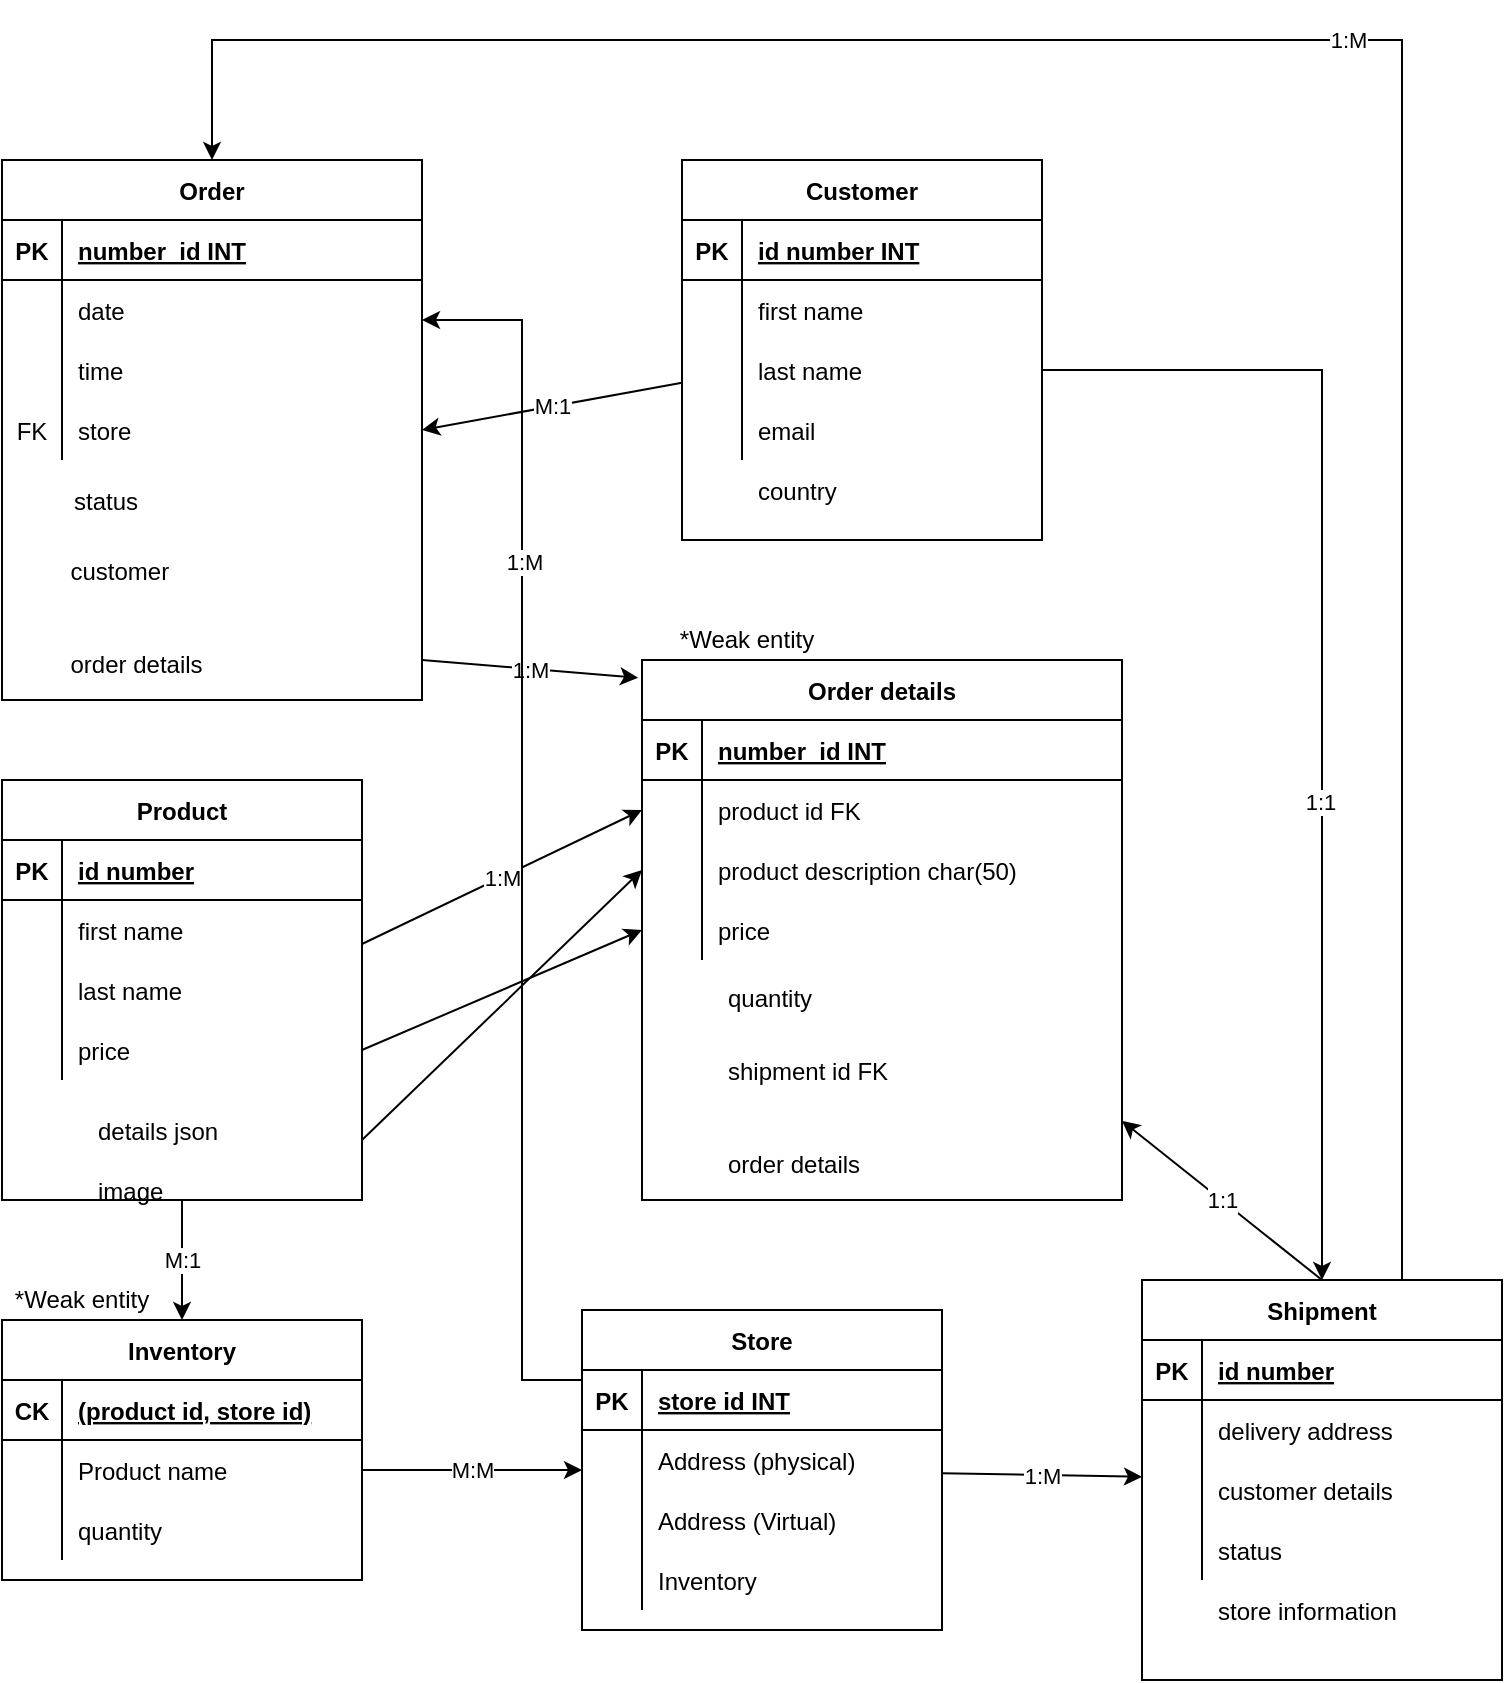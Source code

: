 <mxfile version="14.3.0" type="device"><diagram id="R2lEEEUBdFMjLlhIrx00" name="Page-1"><mxGraphModel dx="1755" dy="3083" grid="1" gridSize="10" guides="1" tooltips="1" connect="1" arrows="1" fold="1" page="1" pageScale="1" pageWidth="850" pageHeight="1100" math="0" shadow="0" extFonts="Permanent Marker^https://fonts.googleapis.com/css?family=Permanent+Marker"><root><mxCell id="0"/><mxCell id="1" parent="0"/><mxCell id="TkRcRqRjMgJe6GnKLDPx-48" value="" style="group" vertex="1" connectable="0" parent="1"><mxGeometry x="50" y="-930" width="210" height="270" as="geometry"/></mxCell><mxCell id="TkRcRqRjMgJe6GnKLDPx-2" value="Order" style="shape=table;startSize=30;container=1;collapsible=1;childLayout=tableLayout;fixedRows=1;rowLines=0;fontStyle=1;align=center;resizeLast=1;" vertex="1" parent="TkRcRqRjMgJe6GnKLDPx-48"><mxGeometry width="210" height="270" as="geometry"/></mxCell><mxCell id="TkRcRqRjMgJe6GnKLDPx-3" value="" style="shape=partialRectangle;collapsible=0;dropTarget=0;pointerEvents=0;fillColor=none;top=0;left=0;bottom=1;right=0;points=[[0,0.5],[1,0.5]];portConstraint=eastwest;" vertex="1" parent="TkRcRqRjMgJe6GnKLDPx-2"><mxGeometry y="30" width="210" height="30" as="geometry"/></mxCell><mxCell id="TkRcRqRjMgJe6GnKLDPx-4" value="PK" style="shape=partialRectangle;connectable=0;fillColor=none;top=0;left=0;bottom=0;right=0;fontStyle=1;overflow=hidden;" vertex="1" parent="TkRcRqRjMgJe6GnKLDPx-3"><mxGeometry width="30" height="30" as="geometry"/></mxCell><mxCell id="TkRcRqRjMgJe6GnKLDPx-5" value="number_id INT" style="shape=partialRectangle;connectable=0;fillColor=none;top=0;left=0;bottom=0;right=0;align=left;spacingLeft=6;fontStyle=5;overflow=hidden;" vertex="1" parent="TkRcRqRjMgJe6GnKLDPx-3"><mxGeometry x="30" width="180" height="30" as="geometry"/></mxCell><mxCell id="TkRcRqRjMgJe6GnKLDPx-6" value="" style="shape=partialRectangle;collapsible=0;dropTarget=0;pointerEvents=0;fillColor=none;top=0;left=0;bottom=0;right=0;points=[[0,0.5],[1,0.5]];portConstraint=eastwest;" vertex="1" parent="TkRcRqRjMgJe6GnKLDPx-2"><mxGeometry y="60" width="210" height="30" as="geometry"/></mxCell><mxCell id="TkRcRqRjMgJe6GnKLDPx-7" value="" style="shape=partialRectangle;connectable=0;fillColor=none;top=0;left=0;bottom=0;right=0;editable=1;overflow=hidden;" vertex="1" parent="TkRcRqRjMgJe6GnKLDPx-6"><mxGeometry width="30" height="30" as="geometry"/></mxCell><mxCell id="TkRcRqRjMgJe6GnKLDPx-8" value="date" style="shape=partialRectangle;connectable=0;fillColor=none;top=0;left=0;bottom=0;right=0;align=left;spacingLeft=6;overflow=hidden;" vertex="1" parent="TkRcRqRjMgJe6GnKLDPx-6"><mxGeometry x="30" width="180" height="30" as="geometry"/></mxCell><mxCell id="TkRcRqRjMgJe6GnKLDPx-9" value="" style="shape=partialRectangle;collapsible=0;dropTarget=0;pointerEvents=0;fillColor=none;top=0;left=0;bottom=0;right=0;points=[[0,0.5],[1,0.5]];portConstraint=eastwest;" vertex="1" parent="TkRcRqRjMgJe6GnKLDPx-2"><mxGeometry y="90" width="210" height="30" as="geometry"/></mxCell><mxCell id="TkRcRqRjMgJe6GnKLDPx-10" value="" style="shape=partialRectangle;connectable=0;fillColor=none;top=0;left=0;bottom=0;right=0;editable=1;overflow=hidden;" vertex="1" parent="TkRcRqRjMgJe6GnKLDPx-9"><mxGeometry width="30" height="30" as="geometry"/></mxCell><mxCell id="TkRcRqRjMgJe6GnKLDPx-11" value="time" style="shape=partialRectangle;connectable=0;fillColor=none;top=0;left=0;bottom=0;right=0;align=left;spacingLeft=6;overflow=hidden;" vertex="1" parent="TkRcRqRjMgJe6GnKLDPx-9"><mxGeometry x="30" width="180" height="30" as="geometry"/></mxCell><mxCell id="TkRcRqRjMgJe6GnKLDPx-12" value="" style="shape=partialRectangle;collapsible=0;dropTarget=0;pointerEvents=0;fillColor=none;top=0;left=0;bottom=0;right=0;points=[[0,0.5],[1,0.5]];portConstraint=eastwest;" vertex="1" parent="TkRcRqRjMgJe6GnKLDPx-2"><mxGeometry y="120" width="210" height="30" as="geometry"/></mxCell><mxCell id="TkRcRqRjMgJe6GnKLDPx-13" value="FK" style="shape=partialRectangle;connectable=0;fillColor=none;top=0;left=0;bottom=0;right=0;editable=1;overflow=hidden;" vertex="1" parent="TkRcRqRjMgJe6GnKLDPx-12"><mxGeometry width="30" height="30" as="geometry"/></mxCell><mxCell id="TkRcRqRjMgJe6GnKLDPx-14" value="store" style="shape=partialRectangle;connectable=0;fillColor=none;top=0;left=0;bottom=0;right=0;align=left;spacingLeft=6;overflow=hidden;" vertex="1" parent="TkRcRqRjMgJe6GnKLDPx-12"><mxGeometry x="30" width="180" height="30" as="geometry"/></mxCell><mxCell id="TkRcRqRjMgJe6GnKLDPx-47" value="customer" style="shape=partialRectangle;connectable=0;fillColor=none;top=0;left=0;bottom=0;right=0;align=left;spacingLeft=6;overflow=hidden;" vertex="1" parent="TkRcRqRjMgJe6GnKLDPx-48"><mxGeometry x="26.25" y="186.819" width="183.75" height="36.818" as="geometry"/></mxCell><mxCell id="TkRcRqRjMgJe6GnKLDPx-116" value="order details" style="shape=partialRectangle;connectable=0;fillColor=none;top=0;left=0;bottom=0;right=0;align=left;spacingLeft=6;overflow=hidden;" vertex="1" parent="TkRcRqRjMgJe6GnKLDPx-48"><mxGeometry x="26.25" y="233.179" width="183.75" height="36.818" as="geometry"/></mxCell><mxCell id="TkRcRqRjMgJe6GnKLDPx-141" value="status" style="text;strokeColor=none;fillColor=none;spacingLeft=4;spacingRight=4;overflow=hidden;rotatable=0;points=[[0,0.5],[1,0.5]];portConstraint=eastwest;fontSize=12;" vertex="1" parent="TkRcRqRjMgJe6GnKLDPx-48"><mxGeometry x="30" y="156.82" width="180" height="30" as="geometry"/></mxCell><mxCell id="TkRcRqRjMgJe6GnKLDPx-85" value="" style="group" vertex="1" connectable="0" parent="1"><mxGeometry x="60" y="-610" width="180" height="210" as="geometry"/></mxCell><mxCell id="TkRcRqRjMgJe6GnKLDPx-79" value="details json" style="shape=partialRectangle;connectable=0;fillColor=none;top=0;left=0;bottom=0;right=0;align=left;spacingLeft=6;overflow=hidden;" vertex="1" parent="TkRcRqRjMgJe6GnKLDPx-85"><mxGeometry x="30" y="150" width="150" height="30" as="geometry"/></mxCell><mxCell id="TkRcRqRjMgJe6GnKLDPx-80" value="image" style="shape=partialRectangle;connectable=0;fillColor=none;top=0;left=0;bottom=0;right=0;align=left;spacingLeft=6;overflow=hidden;" vertex="1" parent="TkRcRqRjMgJe6GnKLDPx-85"><mxGeometry x="30" y="180" width="150" height="30" as="geometry"/></mxCell><mxCell id="TkRcRqRjMgJe6GnKLDPx-232" style="edgeStyle=orthogonalEdgeStyle;rounded=0;orthogonalLoop=1;jettySize=auto;html=1;exitX=0.5;exitY=0;exitDx=0;exitDy=0;" edge="1" parent="1" source="TkRcRqRjMgJe6GnKLDPx-86" target="TkRcRqRjMgJe6GnKLDPx-2"><mxGeometry relative="1" as="geometry"><Array as="points"><mxPoint x="750" y="-370"/><mxPoint x="750" y="-990"/><mxPoint x="155" y="-990"/></Array></mxGeometry></mxCell><mxCell id="TkRcRqRjMgJe6GnKLDPx-233" value="1:M" style="edgeLabel;html=1;align=center;verticalAlign=middle;resizable=0;points=[];" vertex="1" connectable="0" parent="TkRcRqRjMgJe6GnKLDPx-232"><mxGeometry x="0.046" relative="1" as="geometry"><mxPoint as="offset"/></mxGeometry></mxCell><mxCell id="TkRcRqRjMgJe6GnKLDPx-86" value="Shipment" style="shape=table;startSize=30;container=1;collapsible=1;childLayout=tableLayout;fixedRows=1;rowLines=0;fontStyle=1;align=center;resizeLast=1;" vertex="1" parent="1"><mxGeometry x="620" y="-370" width="180" height="200" as="geometry"/></mxCell><mxCell id="TkRcRqRjMgJe6GnKLDPx-87" value="" style="shape=partialRectangle;collapsible=0;dropTarget=0;pointerEvents=0;fillColor=none;top=0;left=0;bottom=1;right=0;points=[[0,0.5],[1,0.5]];portConstraint=eastwest;" vertex="1" parent="TkRcRqRjMgJe6GnKLDPx-86"><mxGeometry y="30" width="180" height="30" as="geometry"/></mxCell><mxCell id="TkRcRqRjMgJe6GnKLDPx-88" value="PK" style="shape=partialRectangle;connectable=0;fillColor=none;top=0;left=0;bottom=0;right=0;fontStyle=1;overflow=hidden;" vertex="1" parent="TkRcRqRjMgJe6GnKLDPx-87"><mxGeometry width="30" height="30" as="geometry"/></mxCell><mxCell id="TkRcRqRjMgJe6GnKLDPx-89" value="id number" style="shape=partialRectangle;connectable=0;fillColor=none;top=0;left=0;bottom=0;right=0;align=left;spacingLeft=6;fontStyle=5;overflow=hidden;" vertex="1" parent="TkRcRqRjMgJe6GnKLDPx-87"><mxGeometry x="30" width="150" height="30" as="geometry"/></mxCell><mxCell id="TkRcRqRjMgJe6GnKLDPx-90" value="" style="shape=partialRectangle;collapsible=0;dropTarget=0;pointerEvents=0;fillColor=none;top=0;left=0;bottom=0;right=0;points=[[0,0.5],[1,0.5]];portConstraint=eastwest;" vertex="1" parent="TkRcRqRjMgJe6GnKLDPx-86"><mxGeometry y="60" width="180" height="30" as="geometry"/></mxCell><mxCell id="TkRcRqRjMgJe6GnKLDPx-91" value="" style="shape=partialRectangle;connectable=0;fillColor=none;top=0;left=0;bottom=0;right=0;editable=1;overflow=hidden;" vertex="1" parent="TkRcRqRjMgJe6GnKLDPx-90"><mxGeometry width="30" height="30" as="geometry"/></mxCell><mxCell id="TkRcRqRjMgJe6GnKLDPx-92" value="delivery address" style="shape=partialRectangle;connectable=0;fillColor=none;top=0;left=0;bottom=0;right=0;align=left;spacingLeft=6;overflow=hidden;" vertex="1" parent="TkRcRqRjMgJe6GnKLDPx-90"><mxGeometry x="30" width="150" height="30" as="geometry"/></mxCell><mxCell id="TkRcRqRjMgJe6GnKLDPx-93" value="" style="shape=partialRectangle;collapsible=0;dropTarget=0;pointerEvents=0;fillColor=none;top=0;left=0;bottom=0;right=0;points=[[0,0.5],[1,0.5]];portConstraint=eastwest;" vertex="1" parent="TkRcRqRjMgJe6GnKLDPx-86"><mxGeometry y="90" width="180" height="30" as="geometry"/></mxCell><mxCell id="TkRcRqRjMgJe6GnKLDPx-94" value="" style="shape=partialRectangle;connectable=0;fillColor=none;top=0;left=0;bottom=0;right=0;editable=1;overflow=hidden;" vertex="1" parent="TkRcRqRjMgJe6GnKLDPx-93"><mxGeometry width="30" height="30" as="geometry"/></mxCell><mxCell id="TkRcRqRjMgJe6GnKLDPx-95" value="customer details" style="shape=partialRectangle;connectable=0;fillColor=none;top=0;left=0;bottom=0;right=0;align=left;spacingLeft=6;overflow=hidden;" vertex="1" parent="TkRcRqRjMgJe6GnKLDPx-93"><mxGeometry x="30" width="150" height="30" as="geometry"/></mxCell><mxCell id="TkRcRqRjMgJe6GnKLDPx-96" value="" style="shape=partialRectangle;collapsible=0;dropTarget=0;pointerEvents=0;fillColor=none;top=0;left=0;bottom=0;right=0;points=[[0,0.5],[1,0.5]];portConstraint=eastwest;" vertex="1" parent="TkRcRqRjMgJe6GnKLDPx-86"><mxGeometry y="120" width="180" height="30" as="geometry"/></mxCell><mxCell id="TkRcRqRjMgJe6GnKLDPx-97" value="" style="shape=partialRectangle;connectable=0;fillColor=none;top=0;left=0;bottom=0;right=0;editable=1;overflow=hidden;" vertex="1" parent="TkRcRqRjMgJe6GnKLDPx-96"><mxGeometry width="30" height="30" as="geometry"/></mxCell><mxCell id="TkRcRqRjMgJe6GnKLDPx-98" value="status" style="shape=partialRectangle;connectable=0;fillColor=none;top=0;left=0;bottom=0;right=0;align=left;spacingLeft=6;overflow=hidden;" vertex="1" parent="TkRcRqRjMgJe6GnKLDPx-96"><mxGeometry x="30" width="150" height="30" as="geometry"/></mxCell><mxCell id="TkRcRqRjMgJe6GnKLDPx-115" value="store information" style="shape=partialRectangle;connectable=0;fillColor=none;top=0;left=0;bottom=0;right=0;align=left;spacingLeft=6;overflow=hidden;" vertex="1" parent="1"><mxGeometry x="650" y="-220" width="150" height="30" as="geometry"/></mxCell><mxCell id="TkRcRqRjMgJe6GnKLDPx-117" value="" style="group" vertex="1" connectable="0" parent="1"><mxGeometry x="375" y="-1010" width="240" height="600" as="geometry"/></mxCell><mxCell id="TkRcRqRjMgJe6GnKLDPx-158" value="" style="group" vertex="1" connectable="0" parent="TkRcRqRjMgJe6GnKLDPx-117"><mxGeometry x="15" y="80" width="180" height="190" as="geometry"/></mxCell><mxCell id="TkRcRqRjMgJe6GnKLDPx-49" value="Customer" style="shape=table;startSize=30;container=1;collapsible=1;childLayout=tableLayout;fixedRows=1;rowLines=0;fontStyle=1;align=center;resizeLast=1;" vertex="1" parent="TkRcRqRjMgJe6GnKLDPx-158"><mxGeometry width="180" height="190" as="geometry"/></mxCell><mxCell id="TkRcRqRjMgJe6GnKLDPx-50" value="" style="shape=partialRectangle;collapsible=0;dropTarget=0;pointerEvents=0;fillColor=none;top=0;left=0;bottom=1;right=0;points=[[0,0.5],[1,0.5]];portConstraint=eastwest;" vertex="1" parent="TkRcRqRjMgJe6GnKLDPx-49"><mxGeometry y="30" width="180" height="30" as="geometry"/></mxCell><mxCell id="TkRcRqRjMgJe6GnKLDPx-51" value="PK" style="shape=partialRectangle;connectable=0;fillColor=none;top=0;left=0;bottom=0;right=0;fontStyle=1;overflow=hidden;" vertex="1" parent="TkRcRqRjMgJe6GnKLDPx-50"><mxGeometry width="30" height="30" as="geometry"/></mxCell><mxCell id="TkRcRqRjMgJe6GnKLDPx-52" value="id number INT" style="shape=partialRectangle;connectable=0;fillColor=none;top=0;left=0;bottom=0;right=0;align=left;spacingLeft=6;fontStyle=5;overflow=hidden;" vertex="1" parent="TkRcRqRjMgJe6GnKLDPx-50"><mxGeometry x="30" width="150" height="30" as="geometry"/></mxCell><mxCell id="TkRcRqRjMgJe6GnKLDPx-53" value="" style="shape=partialRectangle;collapsible=0;dropTarget=0;pointerEvents=0;fillColor=none;top=0;left=0;bottom=0;right=0;points=[[0,0.5],[1,0.5]];portConstraint=eastwest;" vertex="1" parent="TkRcRqRjMgJe6GnKLDPx-49"><mxGeometry y="60" width="180" height="30" as="geometry"/></mxCell><mxCell id="TkRcRqRjMgJe6GnKLDPx-54" value="" style="shape=partialRectangle;connectable=0;fillColor=none;top=0;left=0;bottom=0;right=0;editable=1;overflow=hidden;" vertex="1" parent="TkRcRqRjMgJe6GnKLDPx-53"><mxGeometry width="30" height="30" as="geometry"/></mxCell><mxCell id="TkRcRqRjMgJe6GnKLDPx-55" value="first name" style="shape=partialRectangle;connectable=0;fillColor=none;top=0;left=0;bottom=0;right=0;align=left;spacingLeft=6;overflow=hidden;" vertex="1" parent="TkRcRqRjMgJe6GnKLDPx-53"><mxGeometry x="30" width="150" height="30" as="geometry"/></mxCell><mxCell id="TkRcRqRjMgJe6GnKLDPx-56" value="" style="shape=partialRectangle;collapsible=0;dropTarget=0;pointerEvents=0;fillColor=none;top=0;left=0;bottom=0;right=0;points=[[0,0.5],[1,0.5]];portConstraint=eastwest;" vertex="1" parent="TkRcRqRjMgJe6GnKLDPx-49"><mxGeometry y="90" width="180" height="30" as="geometry"/></mxCell><mxCell id="TkRcRqRjMgJe6GnKLDPx-57" value="" style="shape=partialRectangle;connectable=0;fillColor=none;top=0;left=0;bottom=0;right=0;editable=1;overflow=hidden;" vertex="1" parent="TkRcRqRjMgJe6GnKLDPx-56"><mxGeometry width="30" height="30" as="geometry"/></mxCell><mxCell id="TkRcRqRjMgJe6GnKLDPx-58" value="last name" style="shape=partialRectangle;connectable=0;fillColor=none;top=0;left=0;bottom=0;right=0;align=left;spacingLeft=6;overflow=hidden;" vertex="1" parent="TkRcRqRjMgJe6GnKLDPx-56"><mxGeometry x="30" width="150" height="30" as="geometry"/></mxCell><mxCell id="TkRcRqRjMgJe6GnKLDPx-59" value="" style="shape=partialRectangle;collapsible=0;dropTarget=0;pointerEvents=0;fillColor=none;top=0;left=0;bottom=0;right=0;points=[[0,0.5],[1,0.5]];portConstraint=eastwest;" vertex="1" parent="TkRcRqRjMgJe6GnKLDPx-49"><mxGeometry y="120" width="180" height="30" as="geometry"/></mxCell><mxCell id="TkRcRqRjMgJe6GnKLDPx-60" value="" style="shape=partialRectangle;connectable=0;fillColor=none;top=0;left=0;bottom=0;right=0;editable=1;overflow=hidden;" vertex="1" parent="TkRcRqRjMgJe6GnKLDPx-59"><mxGeometry width="30" height="30" as="geometry"/></mxCell><mxCell id="TkRcRqRjMgJe6GnKLDPx-61" value="email" style="shape=partialRectangle;connectable=0;fillColor=none;top=0;left=0;bottom=0;right=0;align=left;spacingLeft=6;overflow=hidden;" vertex="1" parent="TkRcRqRjMgJe6GnKLDPx-59"><mxGeometry x="30" width="150" height="30" as="geometry"/></mxCell><mxCell id="TkRcRqRjMgJe6GnKLDPx-62" value="country" style="shape=partialRectangle;connectable=0;fillColor=none;top=0;left=0;bottom=0;right=0;align=left;spacingLeft=6;overflow=hidden;" vertex="1" parent="TkRcRqRjMgJe6GnKLDPx-158"><mxGeometry x="30" y="150" width="150" height="30" as="geometry"/></mxCell><mxCell id="TkRcRqRjMgJe6GnKLDPx-234" value="" style="group" vertex="1" connectable="0" parent="TkRcRqRjMgJe6GnKLDPx-117"><mxGeometry y="310" width="240" height="290" as="geometry"/></mxCell><mxCell id="TkRcRqRjMgJe6GnKLDPx-118" value="" style="group" vertex="1" connectable="0" parent="TkRcRqRjMgJe6GnKLDPx-234"><mxGeometry y="20" width="240" height="270" as="geometry"/></mxCell><mxCell id="TkRcRqRjMgJe6GnKLDPx-119" value="Order details" style="shape=table;startSize=30;container=1;collapsible=1;childLayout=tableLayout;fixedRows=1;rowLines=0;fontStyle=1;align=center;resizeLast=1;" vertex="1" parent="TkRcRqRjMgJe6GnKLDPx-118"><mxGeometry x="-5" width="240" height="270" as="geometry"/></mxCell><mxCell id="TkRcRqRjMgJe6GnKLDPx-153" value="" style="shape=partialRectangle;collapsible=0;dropTarget=0;pointerEvents=0;fillColor=none;top=0;left=0;bottom=1;right=0;points=[[0,0.5],[1,0.5]];portConstraint=eastwest;" vertex="1" parent="TkRcRqRjMgJe6GnKLDPx-119"><mxGeometry y="30" width="240" height="30" as="geometry"/></mxCell><mxCell id="TkRcRqRjMgJe6GnKLDPx-154" value="PK" style="shape=partialRectangle;connectable=0;fillColor=none;top=0;left=0;bottom=0;right=0;fontStyle=1;overflow=hidden;" vertex="1" parent="TkRcRqRjMgJe6GnKLDPx-153"><mxGeometry width="30" height="30" as="geometry"/></mxCell><mxCell id="TkRcRqRjMgJe6GnKLDPx-155" value="number_id INT" style="shape=partialRectangle;connectable=0;fillColor=none;top=0;left=0;bottom=0;right=0;align=left;spacingLeft=6;fontStyle=5;overflow=hidden;" vertex="1" parent="TkRcRqRjMgJe6GnKLDPx-153"><mxGeometry x="30" width="210" height="30" as="geometry"/></mxCell><mxCell id="TkRcRqRjMgJe6GnKLDPx-123" value="" style="shape=partialRectangle;collapsible=0;dropTarget=0;pointerEvents=0;fillColor=none;top=0;left=0;bottom=0;right=0;points=[[0,0.5],[1,0.5]];portConstraint=eastwest;" vertex="1" parent="TkRcRqRjMgJe6GnKLDPx-119"><mxGeometry y="60" width="240" height="30" as="geometry"/></mxCell><mxCell id="TkRcRqRjMgJe6GnKLDPx-124" value="" style="shape=partialRectangle;connectable=0;fillColor=none;top=0;left=0;bottom=0;right=0;editable=1;overflow=hidden;" vertex="1" parent="TkRcRqRjMgJe6GnKLDPx-123"><mxGeometry width="30" height="30" as="geometry"/></mxCell><mxCell id="TkRcRqRjMgJe6GnKLDPx-125" value="product id FK" style="shape=partialRectangle;connectable=0;fillColor=none;top=0;left=0;bottom=0;right=0;align=left;spacingLeft=6;overflow=hidden;" vertex="1" parent="TkRcRqRjMgJe6GnKLDPx-123"><mxGeometry x="30" width="210" height="30" as="geometry"/></mxCell><mxCell id="TkRcRqRjMgJe6GnKLDPx-126" value="" style="shape=partialRectangle;collapsible=0;dropTarget=0;pointerEvents=0;fillColor=none;top=0;left=0;bottom=0;right=0;points=[[0,0.5],[1,0.5]];portConstraint=eastwest;" vertex="1" parent="TkRcRqRjMgJe6GnKLDPx-119"><mxGeometry y="90" width="240" height="30" as="geometry"/></mxCell><mxCell id="TkRcRqRjMgJe6GnKLDPx-127" value="" style="shape=partialRectangle;connectable=0;fillColor=none;top=0;left=0;bottom=0;right=0;editable=1;overflow=hidden;" vertex="1" parent="TkRcRqRjMgJe6GnKLDPx-126"><mxGeometry width="30" height="30" as="geometry"/></mxCell><mxCell id="TkRcRqRjMgJe6GnKLDPx-128" value="product description char(50)" style="shape=partialRectangle;connectable=0;fillColor=none;top=0;left=0;bottom=0;right=0;align=left;spacingLeft=6;overflow=hidden;" vertex="1" parent="TkRcRqRjMgJe6GnKLDPx-126"><mxGeometry x="30" width="210" height="30" as="geometry"/></mxCell><mxCell id="TkRcRqRjMgJe6GnKLDPx-129" value="" style="shape=partialRectangle;collapsible=0;dropTarget=0;pointerEvents=0;fillColor=none;top=0;left=0;bottom=0;right=0;points=[[0,0.5],[1,0.5]];portConstraint=eastwest;" vertex="1" parent="TkRcRqRjMgJe6GnKLDPx-119"><mxGeometry y="120" width="240" height="30" as="geometry"/></mxCell><mxCell id="TkRcRqRjMgJe6GnKLDPx-130" value="" style="shape=partialRectangle;connectable=0;fillColor=none;top=0;left=0;bottom=0;right=0;editable=1;overflow=hidden;" vertex="1" parent="TkRcRqRjMgJe6GnKLDPx-129"><mxGeometry width="30" height="30" as="geometry"/></mxCell><mxCell id="TkRcRqRjMgJe6GnKLDPx-131" value="price" style="shape=partialRectangle;connectable=0;fillColor=none;top=0;left=0;bottom=0;right=0;align=left;spacingLeft=6;overflow=hidden;" vertex="1" parent="TkRcRqRjMgJe6GnKLDPx-129"><mxGeometry x="30" width="210" height="30" as="geometry"/></mxCell><mxCell id="TkRcRqRjMgJe6GnKLDPx-132" value="quantity" style="shape=partialRectangle;connectable=0;fillColor=none;top=0;left=0;bottom=0;right=0;align=left;spacingLeft=6;overflow=hidden;" vertex="1" parent="TkRcRqRjMgJe6GnKLDPx-118"><mxGeometry x="30" y="150.001" width="210" height="36.818" as="geometry"/></mxCell><mxCell id="TkRcRqRjMgJe6GnKLDPx-133" value="shipment id FK" style="shape=partialRectangle;connectable=0;fillColor=none;top=0;left=0;bottom=0;right=0;align=left;spacingLeft=6;overflow=hidden;" vertex="1" parent="TkRcRqRjMgJe6GnKLDPx-118"><mxGeometry x="30" y="186.819" width="210" height="36.818" as="geometry"/></mxCell><mxCell id="TkRcRqRjMgJe6GnKLDPx-134" value="order details" style="shape=partialRectangle;connectable=0;fillColor=none;top=0;left=0;bottom=0;right=0;align=left;spacingLeft=6;overflow=hidden;" vertex="1" parent="TkRcRqRjMgJe6GnKLDPx-118"><mxGeometry x="30" y="233.179" width="210" height="36.818" as="geometry"/></mxCell><mxCell id="TkRcRqRjMgJe6GnKLDPx-159" value="*Weak entity" style="text;html=1;strokeColor=none;fillColor=none;align=center;verticalAlign=middle;whiteSpace=wrap;rounded=0;" vertex="1" parent="TkRcRqRjMgJe6GnKLDPx-234"><mxGeometry x="10" width="75" height="20" as="geometry"/></mxCell><mxCell id="TkRcRqRjMgJe6GnKLDPx-150" value="" style="endArrow=classic;html=1;entryX=1;entryY=0.5;entryDx=0;entryDy=0;" edge="1" parent="1" source="TkRcRqRjMgJe6GnKLDPx-49" target="TkRcRqRjMgJe6GnKLDPx-12"><mxGeometry relative="1" as="geometry"><mxPoint x="260" y="-730" as="sourcePoint"/><mxPoint x="400" y="-790" as="targetPoint"/></mxGeometry></mxCell><mxCell id="TkRcRqRjMgJe6GnKLDPx-151" value="M:1" style="edgeLabel;resizable=0;html=1;align=center;verticalAlign=middle;" connectable="0" vertex="1" parent="TkRcRqRjMgJe6GnKLDPx-150"><mxGeometry relative="1" as="geometry"/></mxCell><mxCell id="TkRcRqRjMgJe6GnKLDPx-156" value="" style="endArrow=classic;html=1;entryX=-0.008;entryY=0.033;entryDx=0;entryDy=0;entryPerimeter=0;" edge="1" parent="1" target="TkRcRqRjMgJe6GnKLDPx-119"><mxGeometry relative="1" as="geometry"><mxPoint x="260" y="-680" as="sourcePoint"/><mxPoint x="370" y="-510" as="targetPoint"/></mxGeometry></mxCell><mxCell id="TkRcRqRjMgJe6GnKLDPx-157" value="1:M" style="edgeLabel;resizable=0;html=1;align=center;verticalAlign=middle;" connectable="0" vertex="1" parent="TkRcRqRjMgJe6GnKLDPx-156"><mxGeometry relative="1" as="geometry"/></mxCell><mxCell id="TkRcRqRjMgJe6GnKLDPx-199" value="Store" style="shape=table;startSize=30;container=1;collapsible=1;childLayout=tableLayout;fixedRows=1;rowLines=0;fontStyle=1;align=center;resizeLast=1;" vertex="1" parent="1"><mxGeometry x="340" y="-355" width="180" height="160" as="geometry"/></mxCell><mxCell id="TkRcRqRjMgJe6GnKLDPx-200" value="" style="shape=partialRectangle;collapsible=0;dropTarget=0;pointerEvents=0;fillColor=none;top=0;left=0;bottom=1;right=0;points=[[0,0.5],[1,0.5]];portConstraint=eastwest;" vertex="1" parent="TkRcRqRjMgJe6GnKLDPx-199"><mxGeometry y="30" width="180" height="30" as="geometry"/></mxCell><mxCell id="TkRcRqRjMgJe6GnKLDPx-201" value="PK" style="shape=partialRectangle;connectable=0;fillColor=none;top=0;left=0;bottom=0;right=0;fontStyle=1;overflow=hidden;" vertex="1" parent="TkRcRqRjMgJe6GnKLDPx-200"><mxGeometry width="30" height="30" as="geometry"/></mxCell><mxCell id="TkRcRqRjMgJe6GnKLDPx-202" value="store id INT" style="shape=partialRectangle;connectable=0;fillColor=none;top=0;left=0;bottom=0;right=0;align=left;spacingLeft=6;fontStyle=5;overflow=hidden;" vertex="1" parent="TkRcRqRjMgJe6GnKLDPx-200"><mxGeometry x="30" width="150" height="30" as="geometry"/></mxCell><mxCell id="TkRcRqRjMgJe6GnKLDPx-203" value="" style="shape=partialRectangle;collapsible=0;dropTarget=0;pointerEvents=0;fillColor=none;top=0;left=0;bottom=0;right=0;points=[[0,0.5],[1,0.5]];portConstraint=eastwest;" vertex="1" parent="TkRcRqRjMgJe6GnKLDPx-199"><mxGeometry y="60" width="180" height="30" as="geometry"/></mxCell><mxCell id="TkRcRqRjMgJe6GnKLDPx-204" value="" style="shape=partialRectangle;connectable=0;fillColor=none;top=0;left=0;bottom=0;right=0;editable=1;overflow=hidden;" vertex="1" parent="TkRcRqRjMgJe6GnKLDPx-203"><mxGeometry width="30" height="30" as="geometry"/></mxCell><mxCell id="TkRcRqRjMgJe6GnKLDPx-205" value="Address (physical)" style="shape=partialRectangle;connectable=0;fillColor=none;top=0;left=0;bottom=0;right=0;align=left;spacingLeft=6;overflow=hidden;" vertex="1" parent="TkRcRqRjMgJe6GnKLDPx-203"><mxGeometry x="30" width="150" height="30" as="geometry"/></mxCell><mxCell id="TkRcRqRjMgJe6GnKLDPx-206" value="" style="shape=partialRectangle;collapsible=0;dropTarget=0;pointerEvents=0;fillColor=none;top=0;left=0;bottom=0;right=0;points=[[0,0.5],[1,0.5]];portConstraint=eastwest;" vertex="1" parent="TkRcRqRjMgJe6GnKLDPx-199"><mxGeometry y="90" width="180" height="30" as="geometry"/></mxCell><mxCell id="TkRcRqRjMgJe6GnKLDPx-207" value="" style="shape=partialRectangle;connectable=0;fillColor=none;top=0;left=0;bottom=0;right=0;editable=1;overflow=hidden;" vertex="1" parent="TkRcRqRjMgJe6GnKLDPx-206"><mxGeometry width="30" height="30" as="geometry"/></mxCell><mxCell id="TkRcRqRjMgJe6GnKLDPx-208" value="Address (Virtual)" style="shape=partialRectangle;connectable=0;fillColor=none;top=0;left=0;bottom=0;right=0;align=left;spacingLeft=6;overflow=hidden;" vertex="1" parent="TkRcRqRjMgJe6GnKLDPx-206"><mxGeometry x="30" width="150" height="30" as="geometry"/></mxCell><mxCell id="TkRcRqRjMgJe6GnKLDPx-209" value="" style="shape=partialRectangle;collapsible=0;dropTarget=0;pointerEvents=0;fillColor=none;top=0;left=0;bottom=0;right=0;points=[[0,0.5],[1,0.5]];portConstraint=eastwest;" vertex="1" parent="TkRcRqRjMgJe6GnKLDPx-199"><mxGeometry y="120" width="180" height="30" as="geometry"/></mxCell><mxCell id="TkRcRqRjMgJe6GnKLDPx-210" value="" style="shape=partialRectangle;connectable=0;fillColor=none;top=0;left=0;bottom=0;right=0;editable=1;overflow=hidden;" vertex="1" parent="TkRcRqRjMgJe6GnKLDPx-209"><mxGeometry width="30" height="30" as="geometry"/></mxCell><mxCell id="TkRcRqRjMgJe6GnKLDPx-211" value="Inventory" style="shape=partialRectangle;connectable=0;fillColor=none;top=0;left=0;bottom=0;right=0;align=left;spacingLeft=6;overflow=hidden;" vertex="1" parent="TkRcRqRjMgJe6GnKLDPx-209"><mxGeometry x="30" width="150" height="30" as="geometry"/></mxCell><mxCell id="TkRcRqRjMgJe6GnKLDPx-212" value="" style="endArrow=classic;html=1;entryX=0;entryY=0.5;entryDx=0;entryDy=0;exitX=1;exitY=0.5;exitDx=0;exitDy=0;" edge="1" parent="1" source="TkRcRqRjMgJe6GnKLDPx-76" target="TkRcRqRjMgJe6GnKLDPx-129"><mxGeometry relative="1" as="geometry"><mxPoint x="240" y="-450" as="sourcePoint"/><mxPoint x="340" y="-450" as="targetPoint"/></mxGeometry></mxCell><mxCell id="TkRcRqRjMgJe6GnKLDPx-215" value="" style="endArrow=classic;html=1;entryX=0;entryY=0.5;entryDx=0;entryDy=0;" edge="1" parent="1" target="TkRcRqRjMgJe6GnKLDPx-126"><mxGeometry relative="1" as="geometry"><mxPoint x="230" y="-440" as="sourcePoint"/><mxPoint x="370" y="-510" as="targetPoint"/></mxGeometry></mxCell><mxCell id="TkRcRqRjMgJe6GnKLDPx-217" value="" style="endArrow=classic;html=1;entryX=0;entryY=0.5;entryDx=0;entryDy=0;exitX=1;exitY=0.733;exitDx=0;exitDy=0;exitPerimeter=0;" edge="1" parent="1" source="TkRcRqRjMgJe6GnKLDPx-70" target="TkRcRqRjMgJe6GnKLDPx-123"><mxGeometry relative="1" as="geometry"><mxPoint x="240" y="-531" as="sourcePoint"/><mxPoint x="340" y="-531" as="targetPoint"/></mxGeometry></mxCell><mxCell id="TkRcRqRjMgJe6GnKLDPx-218" value="1:M" style="edgeLabel;resizable=0;html=1;align=center;verticalAlign=middle;" connectable="0" vertex="1" parent="TkRcRqRjMgJe6GnKLDPx-217"><mxGeometry relative="1" as="geometry"/></mxCell><mxCell id="TkRcRqRjMgJe6GnKLDPx-66" value="Product" style="shape=table;startSize=30;container=1;collapsible=1;childLayout=tableLayout;fixedRows=1;rowLines=0;fontStyle=1;align=center;resizeLast=1;" vertex="1" parent="1"><mxGeometry x="50" y="-620" width="180" height="210" as="geometry"/></mxCell><mxCell id="TkRcRqRjMgJe6GnKLDPx-67" value="" style="shape=partialRectangle;collapsible=0;dropTarget=0;pointerEvents=0;fillColor=none;top=0;left=0;bottom=1;right=0;points=[[0,0.5],[1,0.5]];portConstraint=eastwest;" vertex="1" parent="TkRcRqRjMgJe6GnKLDPx-66"><mxGeometry y="30" width="180" height="30" as="geometry"/></mxCell><mxCell id="TkRcRqRjMgJe6GnKLDPx-68" value="PK" style="shape=partialRectangle;connectable=0;fillColor=none;top=0;left=0;bottom=0;right=0;fontStyle=1;overflow=hidden;" vertex="1" parent="TkRcRqRjMgJe6GnKLDPx-67"><mxGeometry width="30" height="30" as="geometry"/></mxCell><mxCell id="TkRcRqRjMgJe6GnKLDPx-69" value="id number" style="shape=partialRectangle;connectable=0;fillColor=none;top=0;left=0;bottom=0;right=0;align=left;spacingLeft=6;fontStyle=5;overflow=hidden;" vertex="1" parent="TkRcRqRjMgJe6GnKLDPx-67"><mxGeometry x="30" width="150" height="30" as="geometry"/></mxCell><mxCell id="TkRcRqRjMgJe6GnKLDPx-70" value="" style="shape=partialRectangle;collapsible=0;dropTarget=0;pointerEvents=0;fillColor=none;top=0;left=0;bottom=0;right=0;points=[[0,0.5],[1,0.5]];portConstraint=eastwest;" vertex="1" parent="TkRcRqRjMgJe6GnKLDPx-66"><mxGeometry y="60" width="180" height="30" as="geometry"/></mxCell><mxCell id="TkRcRqRjMgJe6GnKLDPx-71" value="" style="shape=partialRectangle;connectable=0;fillColor=none;top=0;left=0;bottom=0;right=0;editable=1;overflow=hidden;" vertex="1" parent="TkRcRqRjMgJe6GnKLDPx-70"><mxGeometry width="30" height="30" as="geometry"/></mxCell><mxCell id="TkRcRqRjMgJe6GnKLDPx-72" value="first name" style="shape=partialRectangle;connectable=0;fillColor=none;top=0;left=0;bottom=0;right=0;align=left;spacingLeft=6;overflow=hidden;" vertex="1" parent="TkRcRqRjMgJe6GnKLDPx-70"><mxGeometry x="30" width="150" height="30" as="geometry"/></mxCell><mxCell id="TkRcRqRjMgJe6GnKLDPx-73" value="" style="shape=partialRectangle;collapsible=0;dropTarget=0;pointerEvents=0;fillColor=none;top=0;left=0;bottom=0;right=0;points=[[0,0.5],[1,0.5]];portConstraint=eastwest;" vertex="1" parent="TkRcRqRjMgJe6GnKLDPx-66"><mxGeometry y="90" width="180" height="30" as="geometry"/></mxCell><mxCell id="TkRcRqRjMgJe6GnKLDPx-74" value="" style="shape=partialRectangle;connectable=0;fillColor=none;top=0;left=0;bottom=0;right=0;editable=1;overflow=hidden;" vertex="1" parent="TkRcRqRjMgJe6GnKLDPx-73"><mxGeometry width="30" height="30" as="geometry"/></mxCell><mxCell id="TkRcRqRjMgJe6GnKLDPx-75" value="last name" style="shape=partialRectangle;connectable=0;fillColor=none;top=0;left=0;bottom=0;right=0;align=left;spacingLeft=6;overflow=hidden;" vertex="1" parent="TkRcRqRjMgJe6GnKLDPx-73"><mxGeometry x="30" width="150" height="30" as="geometry"/></mxCell><mxCell id="TkRcRqRjMgJe6GnKLDPx-76" value="" style="shape=partialRectangle;collapsible=0;dropTarget=0;pointerEvents=0;fillColor=none;top=0;left=0;bottom=0;right=0;points=[[0,0.5],[1,0.5]];portConstraint=eastwest;" vertex="1" parent="TkRcRqRjMgJe6GnKLDPx-66"><mxGeometry y="120" width="180" height="30" as="geometry"/></mxCell><mxCell id="TkRcRqRjMgJe6GnKLDPx-77" value="" style="shape=partialRectangle;connectable=0;fillColor=none;top=0;left=0;bottom=0;right=0;editable=1;overflow=hidden;" vertex="1" parent="TkRcRqRjMgJe6GnKLDPx-76"><mxGeometry width="30" height="30" as="geometry"/></mxCell><mxCell id="TkRcRqRjMgJe6GnKLDPx-78" value="price" style="shape=partialRectangle;connectable=0;fillColor=none;top=0;left=0;bottom=0;right=0;align=left;spacingLeft=6;overflow=hidden;" vertex="1" parent="TkRcRqRjMgJe6GnKLDPx-76"><mxGeometry x="30" width="150" height="30" as="geometry"/></mxCell><mxCell id="TkRcRqRjMgJe6GnKLDPx-222" value="" style="endArrow=classic;html=1;exitX=1;exitY=0.5;exitDx=0;exitDy=0;" edge="1" parent="1" source="TkRcRqRjMgJe6GnKLDPx-190" target="TkRcRqRjMgJe6GnKLDPx-199"><mxGeometry relative="1" as="geometry"><mxPoint x="250" y="-280" as="sourcePoint"/><mxPoint x="410" y="-280" as="targetPoint"/></mxGeometry></mxCell><mxCell id="TkRcRqRjMgJe6GnKLDPx-223" value="M:M" style="edgeLabel;resizable=0;html=1;align=center;verticalAlign=middle;" connectable="0" vertex="1" parent="TkRcRqRjMgJe6GnKLDPx-222"><mxGeometry relative="1" as="geometry"/></mxCell><mxCell id="TkRcRqRjMgJe6GnKLDPx-225" value="" style="endArrow=classic;html=1;" edge="1" parent="1" source="TkRcRqRjMgJe6GnKLDPx-66" target="TkRcRqRjMgJe6GnKLDPx-186"><mxGeometry relative="1" as="geometry"><mxPoint x="250" y="-430" as="sourcePoint"/><mxPoint x="350" y="-430" as="targetPoint"/></mxGeometry></mxCell><mxCell id="TkRcRqRjMgJe6GnKLDPx-226" value="M:1" style="edgeLabel;resizable=0;html=1;align=center;verticalAlign=middle;" connectable="0" vertex="1" parent="TkRcRqRjMgJe6GnKLDPx-225"><mxGeometry relative="1" as="geometry"/></mxCell><mxCell id="TkRcRqRjMgJe6GnKLDPx-227" value="" style="group" vertex="1" connectable="0" parent="1"><mxGeometry x="50" y="-370" width="180" height="150" as="geometry"/></mxCell><mxCell id="TkRcRqRjMgJe6GnKLDPx-186" value="Inventory" style="shape=table;startSize=30;container=1;collapsible=1;childLayout=tableLayout;fixedRows=1;rowLines=0;fontStyle=1;align=center;resizeLast=1;" vertex="1" parent="TkRcRqRjMgJe6GnKLDPx-227"><mxGeometry y="20" width="180" height="130" as="geometry"/></mxCell><mxCell id="TkRcRqRjMgJe6GnKLDPx-187" value="" style="shape=partialRectangle;collapsible=0;dropTarget=0;pointerEvents=0;fillColor=none;top=0;left=0;bottom=1;right=0;points=[[0,0.5],[1,0.5]];portConstraint=eastwest;" vertex="1" parent="TkRcRqRjMgJe6GnKLDPx-186"><mxGeometry y="30" width="180" height="30" as="geometry"/></mxCell><mxCell id="TkRcRqRjMgJe6GnKLDPx-188" value="CK" style="shape=partialRectangle;connectable=0;fillColor=none;top=0;left=0;bottom=0;right=0;fontStyle=1;overflow=hidden;" vertex="1" parent="TkRcRqRjMgJe6GnKLDPx-187"><mxGeometry width="30" height="30" as="geometry"/></mxCell><mxCell id="TkRcRqRjMgJe6GnKLDPx-189" value="(product id, store id)" style="shape=partialRectangle;connectable=0;fillColor=none;top=0;left=0;bottom=0;right=0;align=left;spacingLeft=6;fontStyle=5;overflow=hidden;" vertex="1" parent="TkRcRqRjMgJe6GnKLDPx-187"><mxGeometry x="30" width="150" height="30" as="geometry"/></mxCell><mxCell id="TkRcRqRjMgJe6GnKLDPx-190" value="" style="shape=partialRectangle;collapsible=0;dropTarget=0;pointerEvents=0;fillColor=none;top=0;left=0;bottom=0;right=0;points=[[0,0.5],[1,0.5]];portConstraint=eastwest;" vertex="1" parent="TkRcRqRjMgJe6GnKLDPx-186"><mxGeometry y="60" width="180" height="30" as="geometry"/></mxCell><mxCell id="TkRcRqRjMgJe6GnKLDPx-191" value="" style="shape=partialRectangle;connectable=0;fillColor=none;top=0;left=0;bottom=0;right=0;editable=1;overflow=hidden;" vertex="1" parent="TkRcRqRjMgJe6GnKLDPx-190"><mxGeometry width="30" height="30" as="geometry"/></mxCell><mxCell id="TkRcRqRjMgJe6GnKLDPx-192" value="Product name" style="shape=partialRectangle;connectable=0;fillColor=none;top=0;left=0;bottom=0;right=0;align=left;spacingLeft=6;overflow=hidden;" vertex="1" parent="TkRcRqRjMgJe6GnKLDPx-190"><mxGeometry x="30" width="150" height="30" as="geometry"/></mxCell><mxCell id="TkRcRqRjMgJe6GnKLDPx-193" value="" style="shape=partialRectangle;collapsible=0;dropTarget=0;pointerEvents=0;fillColor=none;top=0;left=0;bottom=0;right=0;points=[[0,0.5],[1,0.5]];portConstraint=eastwest;" vertex="1" parent="TkRcRqRjMgJe6GnKLDPx-186"><mxGeometry y="90" width="180" height="30" as="geometry"/></mxCell><mxCell id="TkRcRqRjMgJe6GnKLDPx-194" value="" style="shape=partialRectangle;connectable=0;fillColor=none;top=0;left=0;bottom=0;right=0;editable=1;overflow=hidden;" vertex="1" parent="TkRcRqRjMgJe6GnKLDPx-193"><mxGeometry width="30" height="30" as="geometry"/></mxCell><mxCell id="TkRcRqRjMgJe6GnKLDPx-195" value="quantity" style="shape=partialRectangle;connectable=0;fillColor=none;top=0;left=0;bottom=0;right=0;align=left;spacingLeft=6;overflow=hidden;" vertex="1" parent="TkRcRqRjMgJe6GnKLDPx-193"><mxGeometry x="30" width="150" height="30" as="geometry"/></mxCell><mxCell id="TkRcRqRjMgJe6GnKLDPx-219" value="*Weak entity" style="text;html=1;strokeColor=none;fillColor=none;align=center;verticalAlign=middle;whiteSpace=wrap;rounded=0;" vertex="1" parent="TkRcRqRjMgJe6GnKLDPx-227"><mxGeometry width="80" height="20" as="geometry"/></mxCell><mxCell id="TkRcRqRjMgJe6GnKLDPx-228" value="" style="endArrow=classic;html=1;exitX=0.5;exitY=0;exitDx=0;exitDy=0;" edge="1" parent="1" source="TkRcRqRjMgJe6GnKLDPx-86" target="TkRcRqRjMgJe6GnKLDPx-119"><mxGeometry relative="1" as="geometry"><mxPoint x="675" y="-430" as="sourcePoint"/><mxPoint x="775" y="-430" as="targetPoint"/></mxGeometry></mxCell><mxCell id="TkRcRqRjMgJe6GnKLDPx-229" value="1:1" style="edgeLabel;resizable=0;html=1;align=center;verticalAlign=middle;" connectable="0" vertex="1" parent="TkRcRqRjMgJe6GnKLDPx-228"><mxGeometry relative="1" as="geometry"/></mxCell><mxCell id="TkRcRqRjMgJe6GnKLDPx-230" value="" style="endArrow=classic;html=1;" edge="1" parent="1" source="TkRcRqRjMgJe6GnKLDPx-199" target="TkRcRqRjMgJe6GnKLDPx-86"><mxGeometry relative="1" as="geometry"><mxPoint x="420" y="-430" as="sourcePoint"/><mxPoint x="520" y="-430" as="targetPoint"/></mxGeometry></mxCell><mxCell id="TkRcRqRjMgJe6GnKLDPx-231" value="1:M" style="edgeLabel;resizable=0;html=1;align=center;verticalAlign=middle;" connectable="0" vertex="1" parent="TkRcRqRjMgJe6GnKLDPx-230"><mxGeometry relative="1" as="geometry"/></mxCell><mxCell id="TkRcRqRjMgJe6GnKLDPx-235" style="edgeStyle=orthogonalEdgeStyle;rounded=0;orthogonalLoop=1;jettySize=auto;html=1;" edge="1" parent="1" source="TkRcRqRjMgJe6GnKLDPx-56" target="TkRcRqRjMgJe6GnKLDPx-86"><mxGeometry relative="1" as="geometry"/></mxCell><mxCell id="TkRcRqRjMgJe6GnKLDPx-236" value="1:1" style="edgeLabel;html=1;align=center;verticalAlign=middle;resizable=0;points=[];" vertex="1" connectable="0" parent="TkRcRqRjMgJe6GnKLDPx-235"><mxGeometry x="0.197" y="-1" relative="1" as="geometry"><mxPoint as="offset"/></mxGeometry></mxCell><mxCell id="TkRcRqRjMgJe6GnKLDPx-237" style="edgeStyle=orthogonalEdgeStyle;rounded=0;orthogonalLoop=1;jettySize=auto;html=1;" edge="1" parent="1" source="TkRcRqRjMgJe6GnKLDPx-203" target="TkRcRqRjMgJe6GnKLDPx-2"><mxGeometry relative="1" as="geometry"><Array as="points"><mxPoint x="340" y="-320"/><mxPoint x="310" y="-320"/><mxPoint x="310" y="-850"/></Array></mxGeometry></mxCell><mxCell id="TkRcRqRjMgJe6GnKLDPx-238" value="1:M" style="edgeLabel;html=1;align=center;verticalAlign=middle;resizable=0;points=[];" vertex="1" connectable="0" parent="TkRcRqRjMgJe6GnKLDPx-237"><mxGeometry x="0.461" y="-1" relative="1" as="geometry"><mxPoint as="offset"/></mxGeometry></mxCell></root></mxGraphModel></diagram></mxfile>